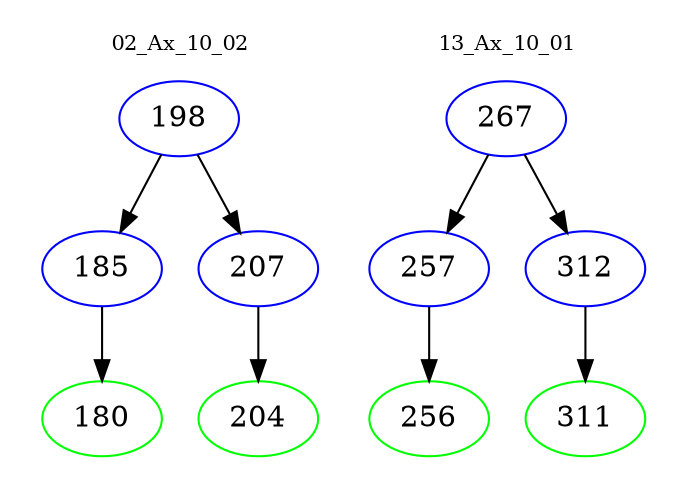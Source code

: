 digraph{
subgraph cluster_0 {
color = white
label = "02_Ax_10_02";
fontsize=10;
T0_198 [label="198", color="blue"]
T0_198 -> T0_185 [color="black"]
T0_185 [label="185", color="blue"]
T0_185 -> T0_180 [color="black"]
T0_180 [label="180", color="green"]
T0_198 -> T0_207 [color="black"]
T0_207 [label="207", color="blue"]
T0_207 -> T0_204 [color="black"]
T0_204 [label="204", color="green"]
}
subgraph cluster_1 {
color = white
label = "13_Ax_10_01";
fontsize=10;
T1_267 [label="267", color="blue"]
T1_267 -> T1_257 [color="black"]
T1_257 [label="257", color="blue"]
T1_257 -> T1_256 [color="black"]
T1_256 [label="256", color="green"]
T1_267 -> T1_312 [color="black"]
T1_312 [label="312", color="blue"]
T1_312 -> T1_311 [color="black"]
T1_311 [label="311", color="green"]
}
}
